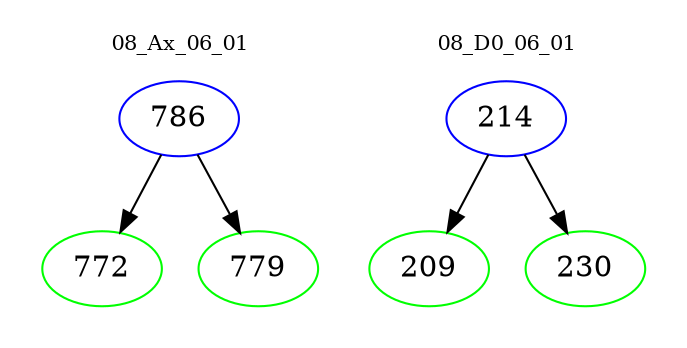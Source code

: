 digraph{
subgraph cluster_0 {
color = white
label = "08_Ax_06_01";
fontsize=10;
T0_786 [label="786", color="blue"]
T0_786 -> T0_772 [color="black"]
T0_772 [label="772", color="green"]
T0_786 -> T0_779 [color="black"]
T0_779 [label="779", color="green"]
}
subgraph cluster_1 {
color = white
label = "08_D0_06_01";
fontsize=10;
T1_214 [label="214", color="blue"]
T1_214 -> T1_209 [color="black"]
T1_209 [label="209", color="green"]
T1_214 -> T1_230 [color="black"]
T1_230 [label="230", color="green"]
}
}
